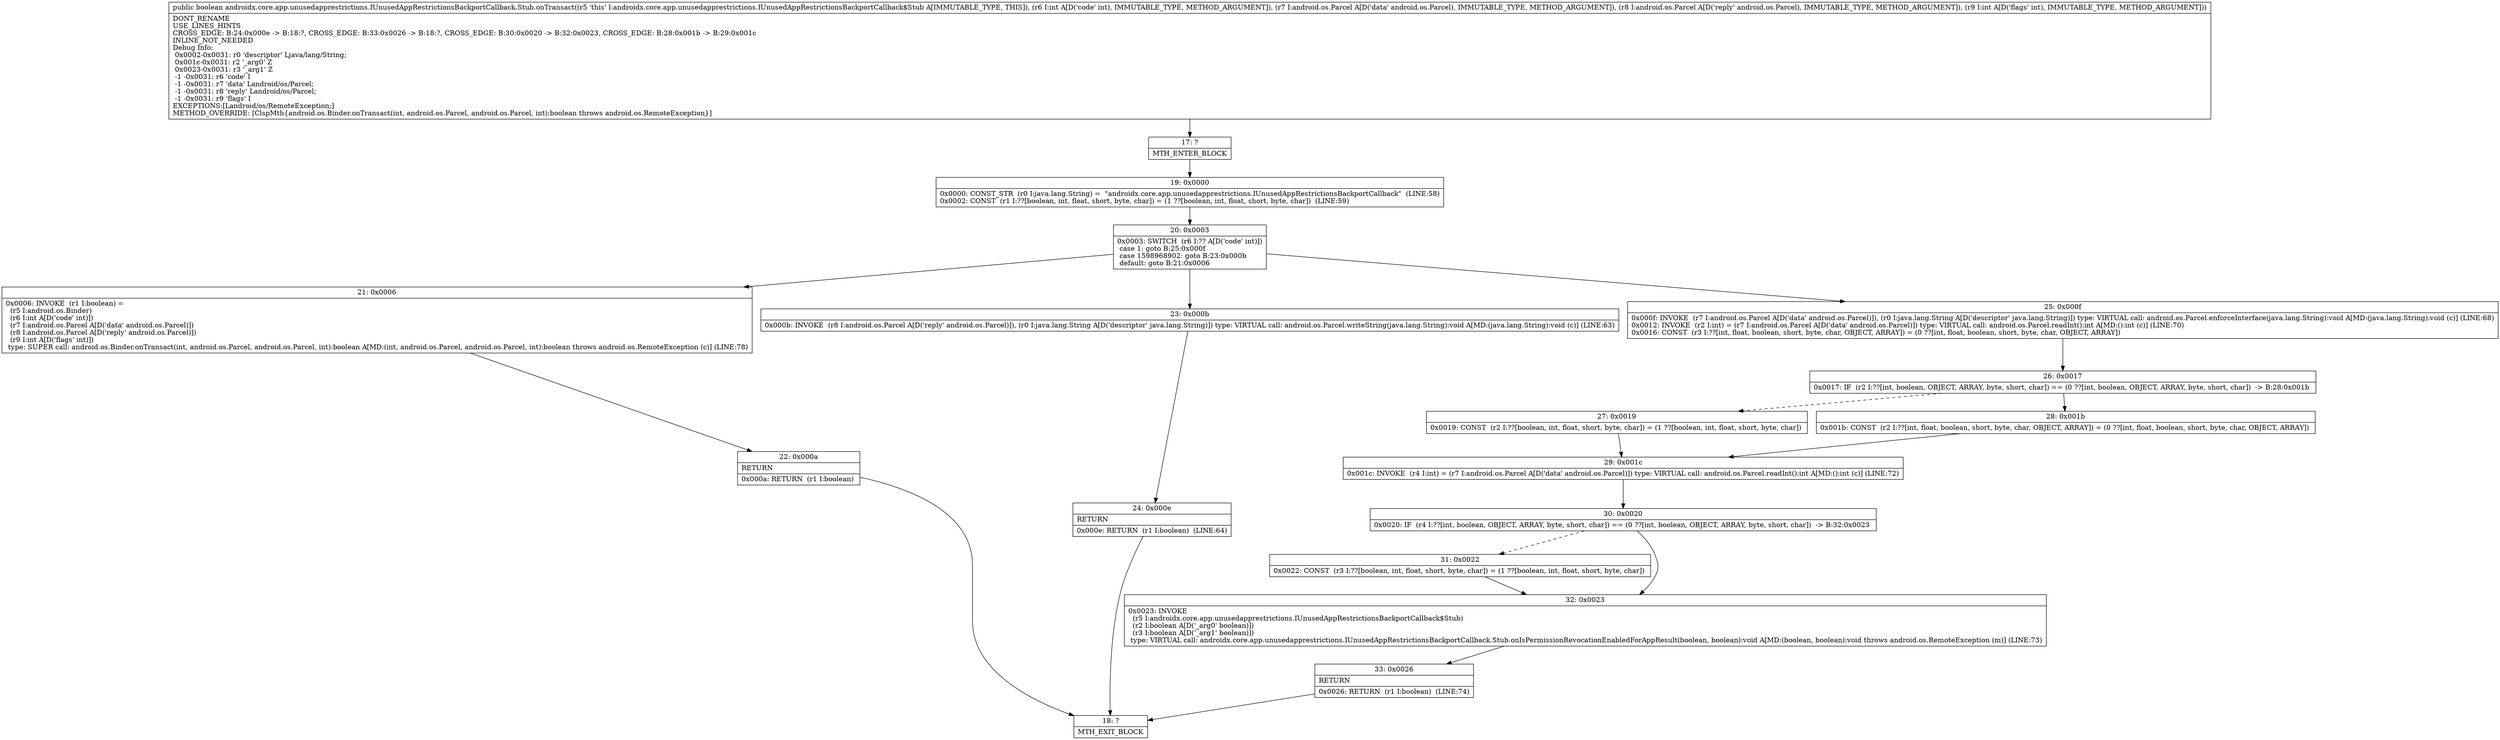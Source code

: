 digraph "CFG forandroidx.core.app.unusedapprestrictions.IUnusedAppRestrictionsBackportCallback.Stub.onTransact(ILandroid\/os\/Parcel;Landroid\/os\/Parcel;I)Z" {
Node_17 [shape=record,label="{17\:\ ?|MTH_ENTER_BLOCK\l}"];
Node_19 [shape=record,label="{19\:\ 0x0000|0x0000: CONST_STR  (r0 I:java.lang.String) =  \"androidx.core.app.unusedapprestrictions.IUnusedAppRestrictionsBackportCallback\"  (LINE:58)\l0x0002: CONST  (r1 I:??[boolean, int, float, short, byte, char]) = (1 ??[boolean, int, float, short, byte, char])  (LINE:59)\l}"];
Node_20 [shape=record,label="{20\:\ 0x0003|0x0003: SWITCH  (r6 I:?? A[D('code' int)])\l case 1: goto B:25:0x000f\l case 1598968902: goto B:23:0x000b\l default: goto B:21:0x0006 \l}"];
Node_21 [shape=record,label="{21\:\ 0x0006|0x0006: INVOKE  (r1 I:boolean) = \l  (r5 I:android.os.Binder)\l  (r6 I:int A[D('code' int)])\l  (r7 I:android.os.Parcel A[D('data' android.os.Parcel)])\l  (r8 I:android.os.Parcel A[D('reply' android.os.Parcel)])\l  (r9 I:int A[D('flags' int)])\l type: SUPER call: android.os.Binder.onTransact(int, android.os.Parcel, android.os.Parcel, int):boolean A[MD:(int, android.os.Parcel, android.os.Parcel, int):boolean throws android.os.RemoteException (c)] (LINE:78)\l}"];
Node_22 [shape=record,label="{22\:\ 0x000a|RETURN\l|0x000a: RETURN  (r1 I:boolean) \l}"];
Node_18 [shape=record,label="{18\:\ ?|MTH_EXIT_BLOCK\l}"];
Node_23 [shape=record,label="{23\:\ 0x000b|0x000b: INVOKE  (r8 I:android.os.Parcel A[D('reply' android.os.Parcel)]), (r0 I:java.lang.String A[D('descriptor' java.lang.String)]) type: VIRTUAL call: android.os.Parcel.writeString(java.lang.String):void A[MD:(java.lang.String):void (c)] (LINE:63)\l}"];
Node_24 [shape=record,label="{24\:\ 0x000e|RETURN\l|0x000e: RETURN  (r1 I:boolean)  (LINE:64)\l}"];
Node_25 [shape=record,label="{25\:\ 0x000f|0x000f: INVOKE  (r7 I:android.os.Parcel A[D('data' android.os.Parcel)]), (r0 I:java.lang.String A[D('descriptor' java.lang.String)]) type: VIRTUAL call: android.os.Parcel.enforceInterface(java.lang.String):void A[MD:(java.lang.String):void (c)] (LINE:68)\l0x0012: INVOKE  (r2 I:int) = (r7 I:android.os.Parcel A[D('data' android.os.Parcel)]) type: VIRTUAL call: android.os.Parcel.readInt():int A[MD:():int (c)] (LINE:70)\l0x0016: CONST  (r3 I:??[int, float, boolean, short, byte, char, OBJECT, ARRAY]) = (0 ??[int, float, boolean, short, byte, char, OBJECT, ARRAY]) \l}"];
Node_26 [shape=record,label="{26\:\ 0x0017|0x0017: IF  (r2 I:??[int, boolean, OBJECT, ARRAY, byte, short, char]) == (0 ??[int, boolean, OBJECT, ARRAY, byte, short, char])  \-\> B:28:0x001b \l}"];
Node_27 [shape=record,label="{27\:\ 0x0019|0x0019: CONST  (r2 I:??[boolean, int, float, short, byte, char]) = (1 ??[boolean, int, float, short, byte, char]) \l}"];
Node_29 [shape=record,label="{29\:\ 0x001c|0x001c: INVOKE  (r4 I:int) = (r7 I:android.os.Parcel A[D('data' android.os.Parcel)]) type: VIRTUAL call: android.os.Parcel.readInt():int A[MD:():int (c)] (LINE:72)\l}"];
Node_30 [shape=record,label="{30\:\ 0x0020|0x0020: IF  (r4 I:??[int, boolean, OBJECT, ARRAY, byte, short, char]) == (0 ??[int, boolean, OBJECT, ARRAY, byte, short, char])  \-\> B:32:0x0023 \l}"];
Node_31 [shape=record,label="{31\:\ 0x0022|0x0022: CONST  (r3 I:??[boolean, int, float, short, byte, char]) = (1 ??[boolean, int, float, short, byte, char]) \l}"];
Node_32 [shape=record,label="{32\:\ 0x0023|0x0023: INVOKE  \l  (r5 I:androidx.core.app.unusedapprestrictions.IUnusedAppRestrictionsBackportCallback$Stub)\l  (r2 I:boolean A[D('_arg0' boolean)])\l  (r3 I:boolean A[D('_arg1' boolean)])\l type: VIRTUAL call: androidx.core.app.unusedapprestrictions.IUnusedAppRestrictionsBackportCallback.Stub.onIsPermissionRevocationEnabledForAppResult(boolean, boolean):void A[MD:(boolean, boolean):void throws android.os.RemoteException (m)] (LINE:73)\l}"];
Node_33 [shape=record,label="{33\:\ 0x0026|RETURN\l|0x0026: RETURN  (r1 I:boolean)  (LINE:74)\l}"];
Node_28 [shape=record,label="{28\:\ 0x001b|0x001b: CONST  (r2 I:??[int, float, boolean, short, byte, char, OBJECT, ARRAY]) = (0 ??[int, float, boolean, short, byte, char, OBJECT, ARRAY]) \l}"];
MethodNode[shape=record,label="{public boolean androidx.core.app.unusedapprestrictions.IUnusedAppRestrictionsBackportCallback.Stub.onTransact((r5 'this' I:androidx.core.app.unusedapprestrictions.IUnusedAppRestrictionsBackportCallback$Stub A[IMMUTABLE_TYPE, THIS]), (r6 I:int A[D('code' int), IMMUTABLE_TYPE, METHOD_ARGUMENT]), (r7 I:android.os.Parcel A[D('data' android.os.Parcel), IMMUTABLE_TYPE, METHOD_ARGUMENT]), (r8 I:android.os.Parcel A[D('reply' android.os.Parcel), IMMUTABLE_TYPE, METHOD_ARGUMENT]), (r9 I:int A[D('flags' int), IMMUTABLE_TYPE, METHOD_ARGUMENT]))  | DONT_RENAME\lUSE_LINES_HINTS\lCROSS_EDGE: B:24:0x000e \-\> B:18:?, CROSS_EDGE: B:33:0x0026 \-\> B:18:?, CROSS_EDGE: B:30:0x0020 \-\> B:32:0x0023, CROSS_EDGE: B:28:0x001b \-\> B:29:0x001c\lINLINE_NOT_NEEDED\lDebug Info:\l  0x0002\-0x0031: r0 'descriptor' Ljava\/lang\/String;\l  0x001c\-0x0031: r2 '_arg0' Z\l  0x0023\-0x0031: r3 '_arg1' Z\l  \-1 \-0x0031: r6 'code' I\l  \-1 \-0x0031: r7 'data' Landroid\/os\/Parcel;\l  \-1 \-0x0031: r8 'reply' Landroid\/os\/Parcel;\l  \-1 \-0x0031: r9 'flags' I\lEXCEPTIONS:[Landroid\/os\/RemoteException;]\lMETHOD_OVERRIDE: [ClspMth\{android.os.Binder.onTransact(int, android.os.Parcel, android.os.Parcel, int):boolean throws android.os.RemoteException\}]\l}"];
MethodNode -> Node_17;Node_17 -> Node_19;
Node_19 -> Node_20;
Node_20 -> Node_21;
Node_20 -> Node_23;
Node_20 -> Node_25;
Node_21 -> Node_22;
Node_22 -> Node_18;
Node_23 -> Node_24;
Node_24 -> Node_18;
Node_25 -> Node_26;
Node_26 -> Node_27[style=dashed];
Node_26 -> Node_28;
Node_27 -> Node_29;
Node_29 -> Node_30;
Node_30 -> Node_31[style=dashed];
Node_30 -> Node_32;
Node_31 -> Node_32;
Node_32 -> Node_33;
Node_33 -> Node_18;
Node_28 -> Node_29;
}

